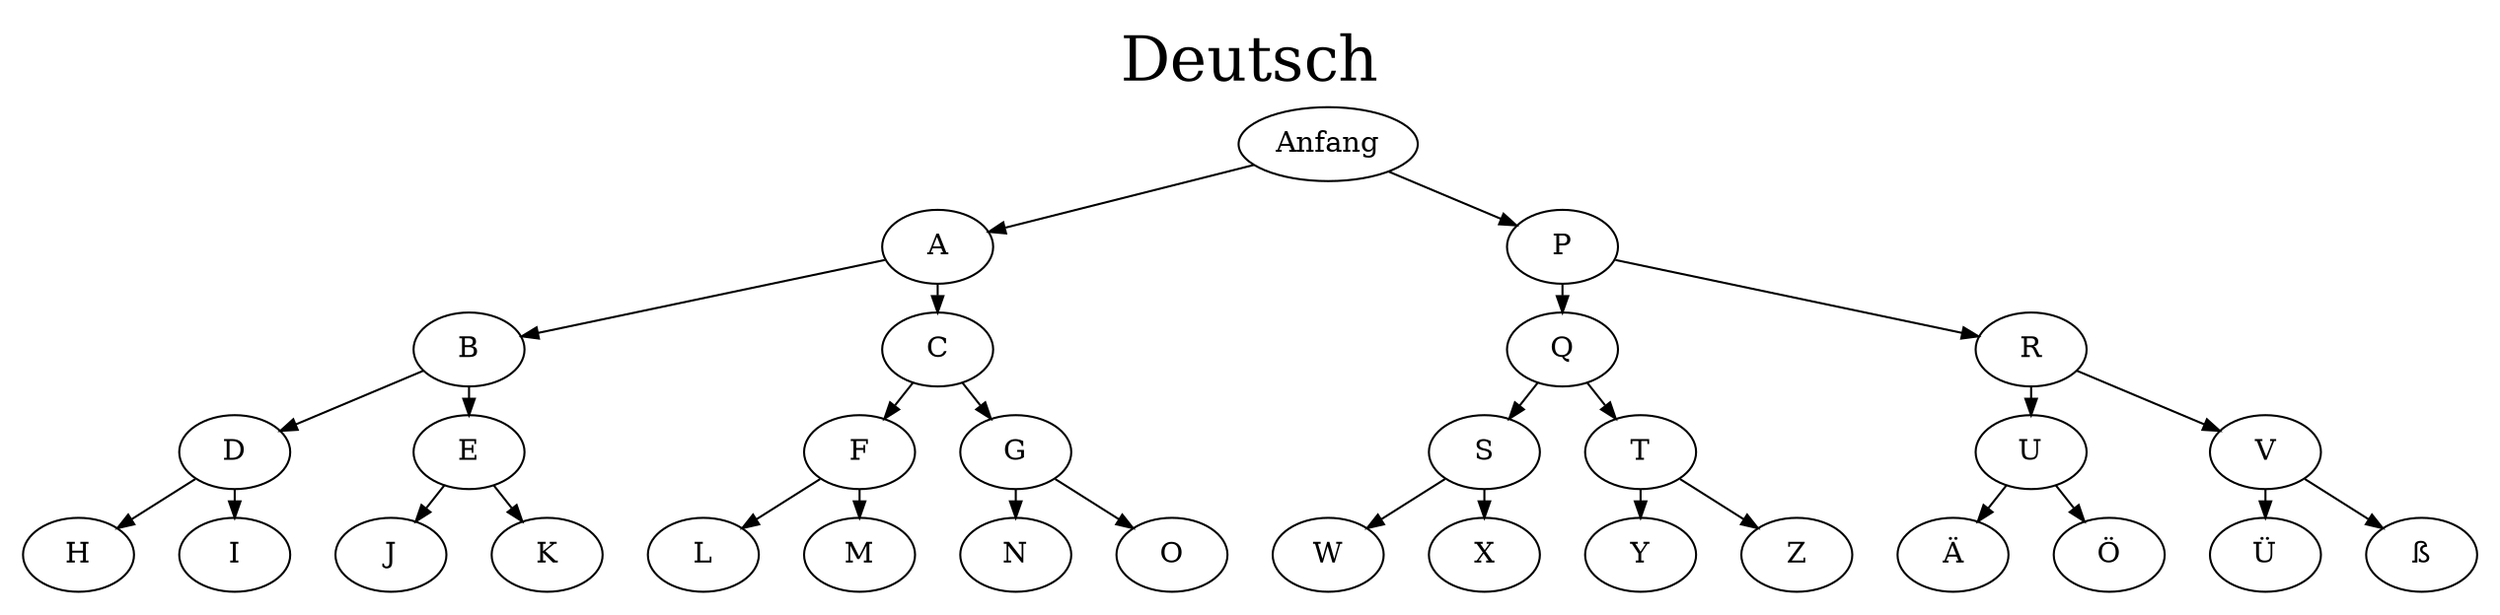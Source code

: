 digraph G {
    nodesep=0.3;
    ranksep=0.2;
    margin=0.1;
#    node [shape=circle];
    edge [arrowsize=0.8];

    graph [label="Deutsch", labelloc=top, fontsize=30];


Anfang ->A
A->B
A->C
B->D
B->E
C->F
C->G
D->H
D->I
E->J
E->K
F->L
F->M
G->N
G->O

Anfang->P
P->Q
P->R
Q->S
Q->T
R->U
R->V
S->W
S->X
T->Y
T->Z
U->Ä
U->Ö
V->Ü
V->ß



#empty1 [label="",width=.1,style=invis]
#V -> empty1 [style=invis];


}
